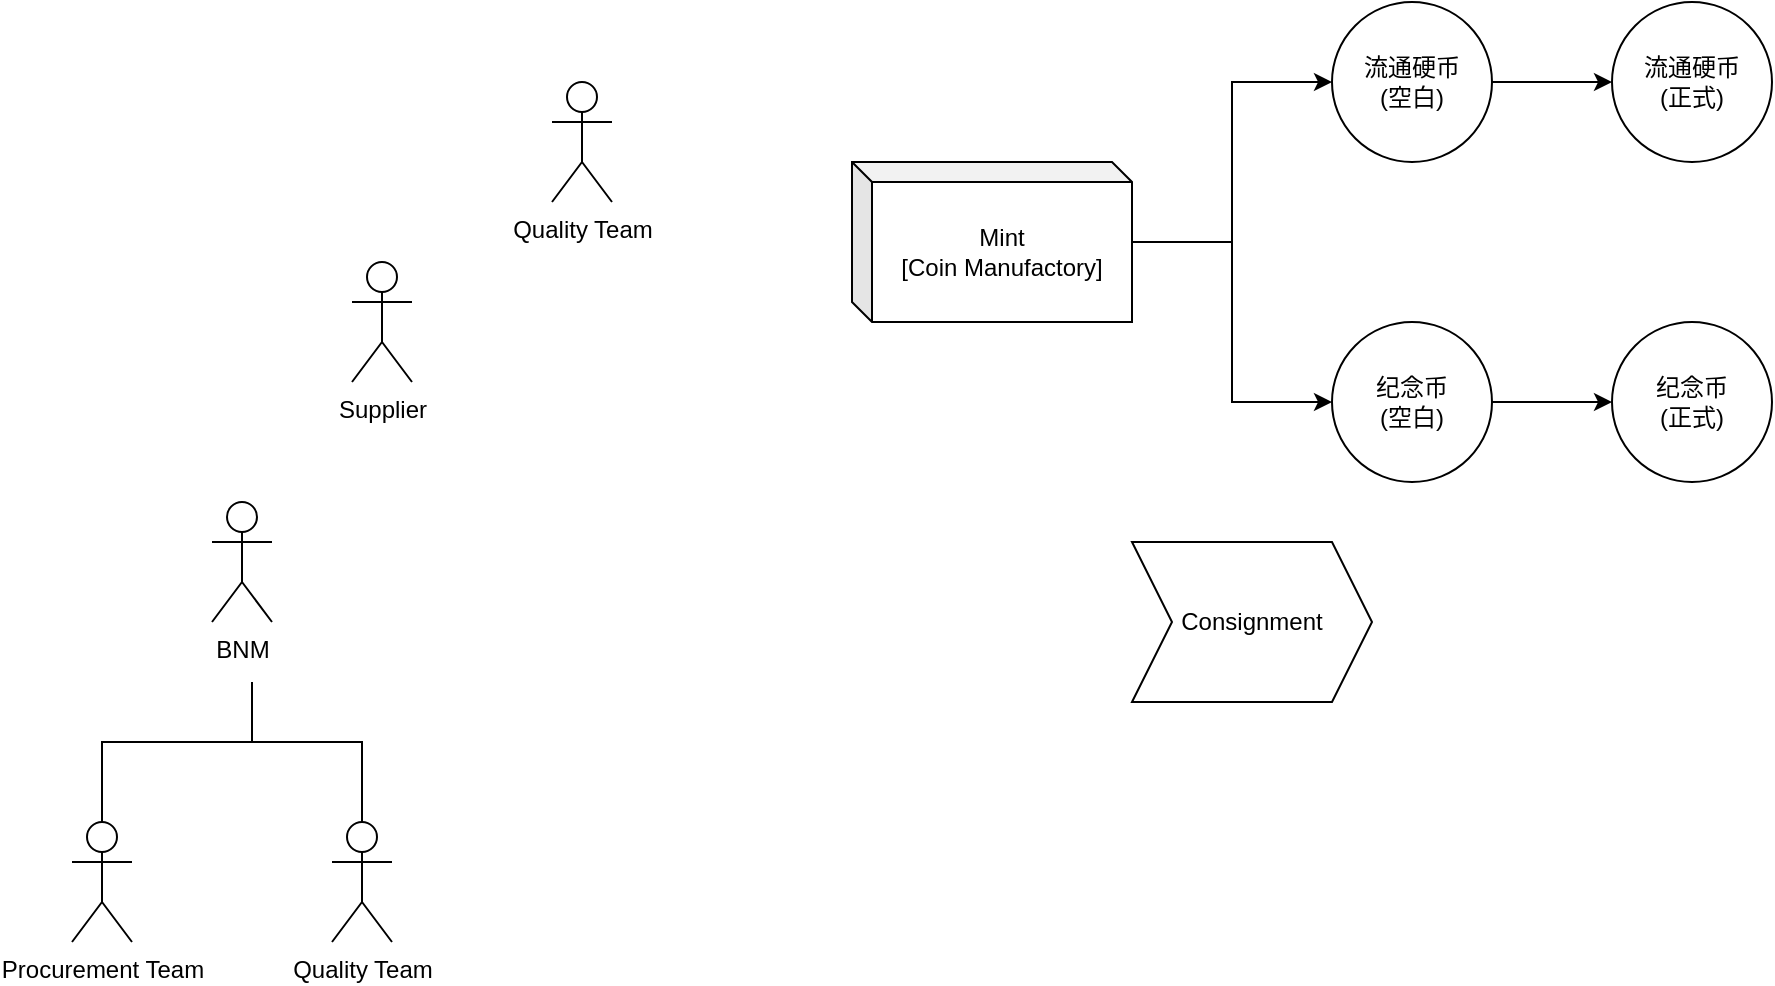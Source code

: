 <mxfile version="23.1.5" type="github" pages="2">
  <diagram name="Quality Management" id="rmo7FRRk1HXZuVqKOXv-">
    <mxGraphModel dx="457" dy="593" grid="1" gridSize="10" guides="1" tooltips="1" connect="1" arrows="1" fold="1" page="1" pageScale="1" pageWidth="827" pageHeight="1169" math="0" shadow="0">
      <root>
        <mxCell id="0" />
        <mxCell id="1" parent="0" />
        <mxCell id="A8kxXYFChUdS3i_0TLAP-1" value="Supplier" style="shape=umlActor;verticalLabelPosition=bottom;verticalAlign=top;html=1;outlineConnect=0;" parent="1" vertex="1">
          <mxGeometry x="210" y="170" width="30" height="60" as="geometry" />
        </mxCell>
        <mxCell id="A8kxXYFChUdS3i_0TLAP-2" value="Procurement Team" style="shape=umlActor;verticalLabelPosition=bottom;verticalAlign=top;html=1;outlineConnect=0;" parent="1" vertex="1">
          <mxGeometry x="70" y="450" width="30" height="60" as="geometry" />
        </mxCell>
        <mxCell id="TU0HaO-7gnVRo5JdHawi-7" style="edgeStyle=orthogonalEdgeStyle;rounded=0;orthogonalLoop=1;jettySize=auto;html=1;entryX=0;entryY=0.5;entryDx=0;entryDy=0;" edge="1" parent="1" source="A8kxXYFChUdS3i_0TLAP-3" target="TU0HaO-7gnVRo5JdHawi-4">
          <mxGeometry relative="1" as="geometry" />
        </mxCell>
        <mxCell id="A8kxXYFChUdS3i_0TLAP-3" value="纪念币&lt;br&gt;(空白)" style="ellipse;whiteSpace=wrap;html=1;aspect=fixed;" parent="1" vertex="1">
          <mxGeometry x="700" y="200" width="80" height="80" as="geometry" />
        </mxCell>
        <mxCell id="TU0HaO-7gnVRo5JdHawi-6" style="edgeStyle=orthogonalEdgeStyle;rounded=0;orthogonalLoop=1;jettySize=auto;html=1;entryX=0;entryY=0.5;entryDx=0;entryDy=0;" edge="1" parent="1" source="A8kxXYFChUdS3i_0TLAP-4" target="TU0HaO-7gnVRo5JdHawi-5">
          <mxGeometry relative="1" as="geometry" />
        </mxCell>
        <mxCell id="A8kxXYFChUdS3i_0TLAP-4" value="流通硬币&lt;br&gt;(空白)" style="ellipse;whiteSpace=wrap;html=1;aspect=fixed;" parent="1" vertex="1">
          <mxGeometry x="700" y="40" width="80" height="80" as="geometry" />
        </mxCell>
        <mxCell id="TU0HaO-7gnVRo5JdHawi-2" style="edgeStyle=orthogonalEdgeStyle;rounded=0;orthogonalLoop=1;jettySize=auto;html=1;entryX=0;entryY=0.5;entryDx=0;entryDy=0;" edge="1" parent="1" source="A8kxXYFChUdS3i_0TLAP-5" target="A8kxXYFChUdS3i_0TLAP-4">
          <mxGeometry relative="1" as="geometry" />
        </mxCell>
        <mxCell id="TU0HaO-7gnVRo5JdHawi-3" style="edgeStyle=orthogonalEdgeStyle;rounded=0;orthogonalLoop=1;jettySize=auto;html=1;" edge="1" parent="1" source="A8kxXYFChUdS3i_0TLAP-5" target="A8kxXYFChUdS3i_0TLAP-3">
          <mxGeometry relative="1" as="geometry" />
        </mxCell>
        <mxCell id="A8kxXYFChUdS3i_0TLAP-5" value="Mint&lt;br&gt;[Coin Manufactory]" style="shape=cube;whiteSpace=wrap;html=1;boundedLbl=1;backgroundOutline=1;darkOpacity=0.05;darkOpacity2=0.1;size=10;" parent="1" vertex="1">
          <mxGeometry x="460" y="120" width="140" height="80" as="geometry" />
        </mxCell>
        <mxCell id="A8kxXYFChUdS3i_0TLAP-6" value="Quality Team" style="shape=umlActor;verticalLabelPosition=bottom;verticalAlign=top;html=1;outlineConnect=0;" parent="1" vertex="1">
          <mxGeometry x="200" y="450" width="30" height="60" as="geometry" />
        </mxCell>
        <mxCell id="A8kxXYFChUdS3i_0TLAP-7" value="Consignment" style="shape=step;perimeter=stepPerimeter;whiteSpace=wrap;html=1;fixedSize=1;" parent="1" vertex="1">
          <mxGeometry x="600" y="310" width="120" height="80" as="geometry" />
        </mxCell>
        <mxCell id="A8kxXYFChUdS3i_0TLAP-10" style="edgeStyle=orthogonalEdgeStyle;rounded=0;orthogonalLoop=1;jettySize=auto;html=1;endArrow=none;endFill=0;" parent="1" target="A8kxXYFChUdS3i_0TLAP-6" edge="1">
          <mxGeometry relative="1" as="geometry">
            <mxPoint x="160" y="380" as="sourcePoint" />
            <Array as="points">
              <mxPoint x="160" y="410" />
              <mxPoint x="215" y="410" />
            </Array>
          </mxGeometry>
        </mxCell>
        <mxCell id="A8kxXYFChUdS3i_0TLAP-8" value="BNM" style="shape=umlActor;verticalLabelPosition=bottom;verticalAlign=top;html=1;outlineConnect=0;" parent="1" vertex="1">
          <mxGeometry x="140" y="290" width="30" height="60" as="geometry" />
        </mxCell>
        <mxCell id="A8kxXYFChUdS3i_0TLAP-9" style="edgeStyle=orthogonalEdgeStyle;rounded=0;orthogonalLoop=1;jettySize=auto;html=1;entryX=0.5;entryY=0;entryDx=0;entryDy=0;entryPerimeter=0;endArrow=none;endFill=0;" parent="1" target="A8kxXYFChUdS3i_0TLAP-2" edge="1">
          <mxGeometry relative="1" as="geometry">
            <mxPoint x="160" y="380" as="sourcePoint" />
            <Array as="points">
              <mxPoint x="160" y="410" />
              <mxPoint x="85" y="410" />
            </Array>
          </mxGeometry>
        </mxCell>
        <mxCell id="TU0HaO-7gnVRo5JdHawi-1" value="Quality Team" style="shape=umlActor;verticalLabelPosition=bottom;verticalAlign=top;html=1;outlineConnect=0;" vertex="1" parent="1">
          <mxGeometry x="310" y="80" width="30" height="60" as="geometry" />
        </mxCell>
        <mxCell id="TU0HaO-7gnVRo5JdHawi-4" value="纪念币&lt;br&gt;(正式)" style="ellipse;whiteSpace=wrap;html=1;aspect=fixed;" vertex="1" parent="1">
          <mxGeometry x="840" y="200" width="80" height="80" as="geometry" />
        </mxCell>
        <mxCell id="TU0HaO-7gnVRo5JdHawi-5" value="流通硬币&lt;br&gt;(正式)" style="ellipse;whiteSpace=wrap;html=1;aspect=fixed;" vertex="1" parent="1">
          <mxGeometry x="840" y="40" width="80" height="80" as="geometry" />
        </mxCell>
      </root>
    </mxGraphModel>
  </diagram>
  <diagram id="aAqxwHcbzxOQPm233ei1" name="第 2 页">
    <mxGraphModel dx="1338" dy="662" grid="1" gridSize="10" guides="1" tooltips="1" connect="1" arrows="1" fold="1" page="1" pageScale="1" pageWidth="827" pageHeight="1169" math="0" shadow="0">
      <root>
        <mxCell id="0" />
        <mxCell id="1" parent="0" />
        <mxCell id="Lqpd8ByxtqMhc8lDs8NX-1" value="BNM" style="shape=umlFrame;whiteSpace=wrap;html=1;pointerEvents=0;" vertex="1" parent="1">
          <mxGeometry x="-120" y="40" width="280" height="520" as="geometry" />
        </mxCell>
        <mxCell id="Lqpd8ByxtqMhc8lDs8NX-3" value="CPCM" style="shape=folder;fontStyle=1;spacingTop=10;tabWidth=40;tabHeight=14;tabPosition=left;html=1;whiteSpace=wrap;" vertex="1" parent="1">
          <mxGeometry x="-90" y="90" width="70" height="50" as="geometry" />
        </mxCell>
        <mxCell id="Lqpd8ByxtqMhc8lDs8NX-4" value="DND" style="shape=folder;fontStyle=1;spacingTop=10;tabWidth=40;tabHeight=14;tabPosition=left;html=1;whiteSpace=wrap;" vertex="1" parent="1">
          <mxGeometry x="-90" y="160" width="70" height="50" as="geometry" />
        </mxCell>
        <mxCell id="Lqpd8ByxtqMhc8lDs8NX-5" value="KWG" style="shape=folder;fontStyle=1;spacingTop=10;tabWidth=40;tabHeight=14;tabPosition=left;html=1;whiteSpace=wrap;" vertex="1" parent="1">
          <mxGeometry x="-90" y="230" width="70" height="50" as="geometry" />
        </mxCell>
        <mxCell id="Lqpd8ByxtqMhc8lDs8NX-6" value="QMS" style="shape=folder;fontStyle=1;spacingTop=10;tabWidth=40;tabHeight=14;tabPosition=left;html=1;whiteSpace=wrap;" vertex="1" parent="1">
          <mxGeometry x="-90" y="300" width="70" height="50" as="geometry" />
        </mxCell>
        <mxCell id="Lqpd8ByxtqMhc8lDs8NX-7" value="Mint &lt;br&gt;(Coin Manufactures)" style="shape=umlFrame;whiteSpace=wrap;html=1;pointerEvents=0;width=140;height=40;" vertex="1" parent="1">
          <mxGeometry x="220" y="110" width="300" height="200" as="geometry" />
        </mxCell>
      </root>
    </mxGraphModel>
  </diagram>
</mxfile>

